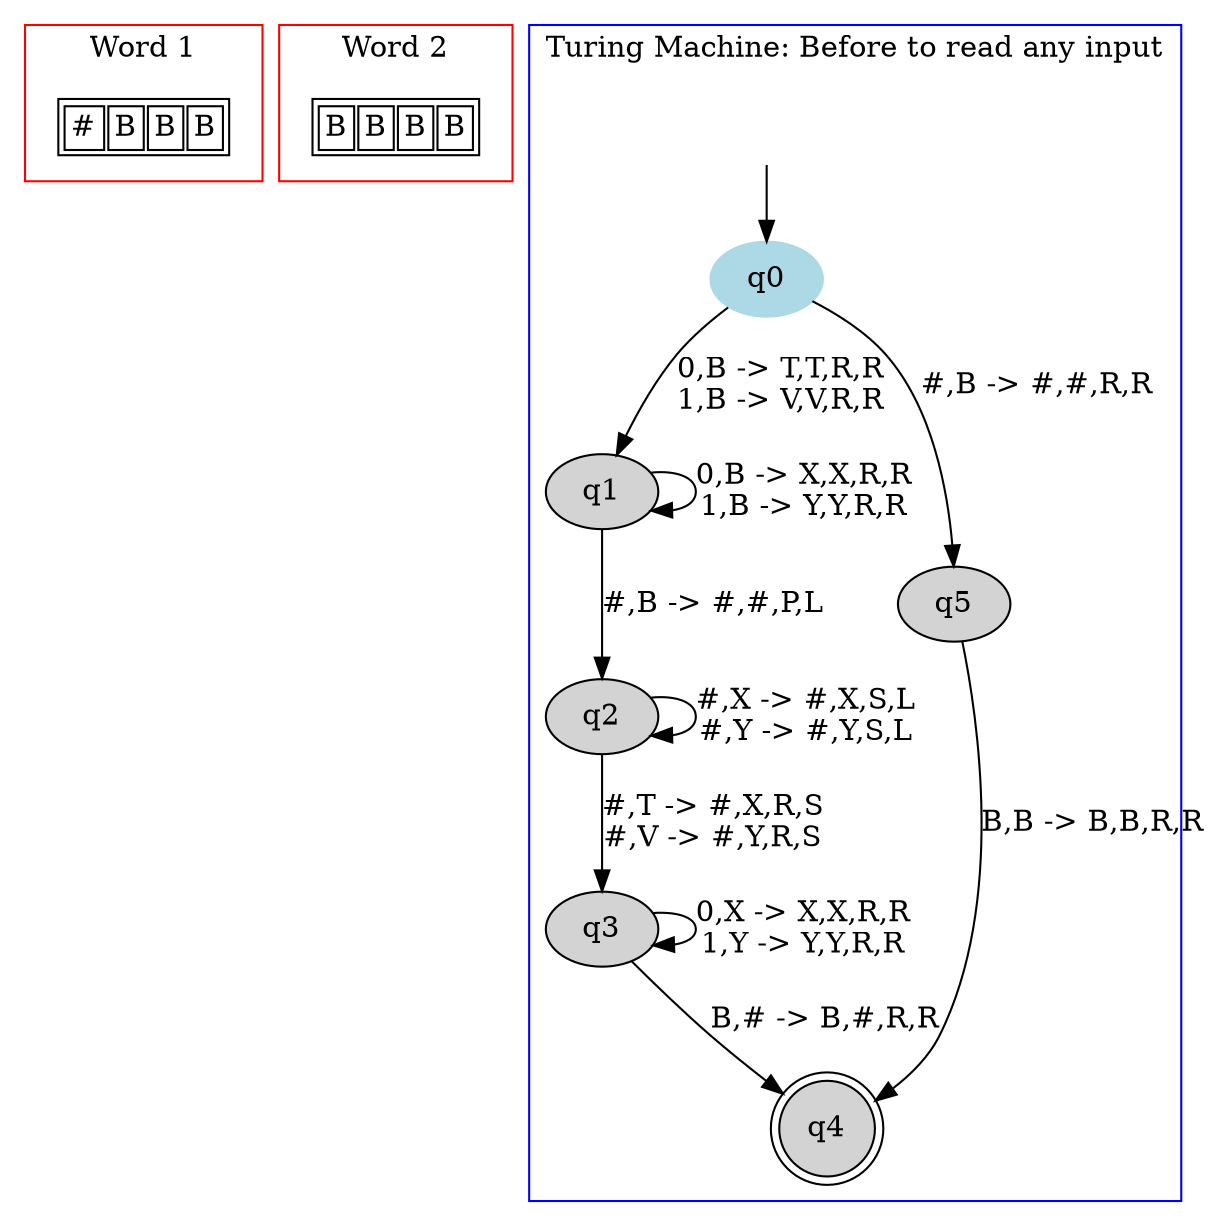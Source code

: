 digraph G {
	subgraph cluster_0 {
		node [shape=plaintext];

struct1 [label=<<TABLE>
<TR>
<TD><FONT>#</FONT></TD>
<TD><FONT>B</FONT></TD>
<TD><FONT>B</FONT></TD>
<TD><FONT>B</FONT></TD>
</TR>
</TABLE>>];
label = "Word 1";
color=red;
}
	subgraph cluster_2 {
		node [shape=plaintext];

struct2 [label=<<TABLE>
<TR>
<TD><FONT>B</FONT></TD>
<TD><FONT>B</FONT></TD>
<TD><FONT>B</FONT></TD>
<TD><FONT>B</FONT></TD>
</TR>
</TABLE>>];
label = "Word 2";
color=red;
}
	subgraph cluster_1 {
		node [style=filled];
		label = "Turing Machine: Before to read any input"
		color=blue;

		q0 [color="lightblue"];
		q1;
		q2;
		q3;
		q4 [shape="doublecircle"];
		q5;
		q0->q1[label="0,B -> T,T,R,R
1,B -> V,V,R,R"];
		q0->q5[label="#,B -> #,#,R,R"];
		q1->q1[label="0,B -> X,X,R,R
1,B -> Y,Y,R,R"];
		q1->q2[label="#,B -> #,#,P,L"];
		q2->q2[label="#,X -> #,X,S,L
#,Y -> #,Y,S,L"];
		q2->q3[label="#,T -> #,X,R,S
#,V -> #,Y,R,S"];
		q3->q3[label="0,X -> X,X,R,R
1,Y -> Y,Y,R,R"];
		q3->q4[label="B,# -> B,#,R,R"];
		q5->q4[label="B,B -> B,B,R,R"];
x [color=white, label=""];		x->q0	}

}